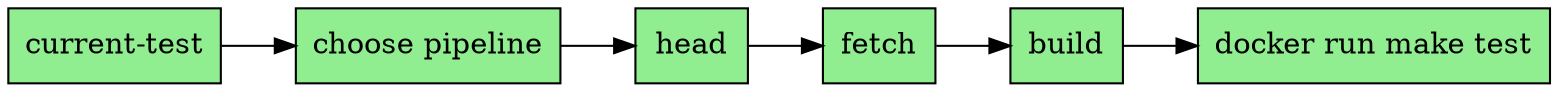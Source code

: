 digraph pipeline {
  node [shape="box"]
  rankdir=LR
  n2 [label="current-test",fillcolor="#90ee90",style="filled"]
  n1 [label="choose pipeline",fillcolor="#90ee90",style="filled"]
  n5 [label="head",fillcolor="#90ee90",style="filled"]
  n4 [label="fetch",fillcolor="#90ee90",style="filled"]
  n3 [label="build",fillcolor="#90ee90",style="filled"]
  n0 [label="docker run make test",fillcolor="#90ee90",style="filled"]
  n3 -> n0
  n4 -> n3
  n5 -> n4
  n1 -> n5
  n2 -> n1
  }
